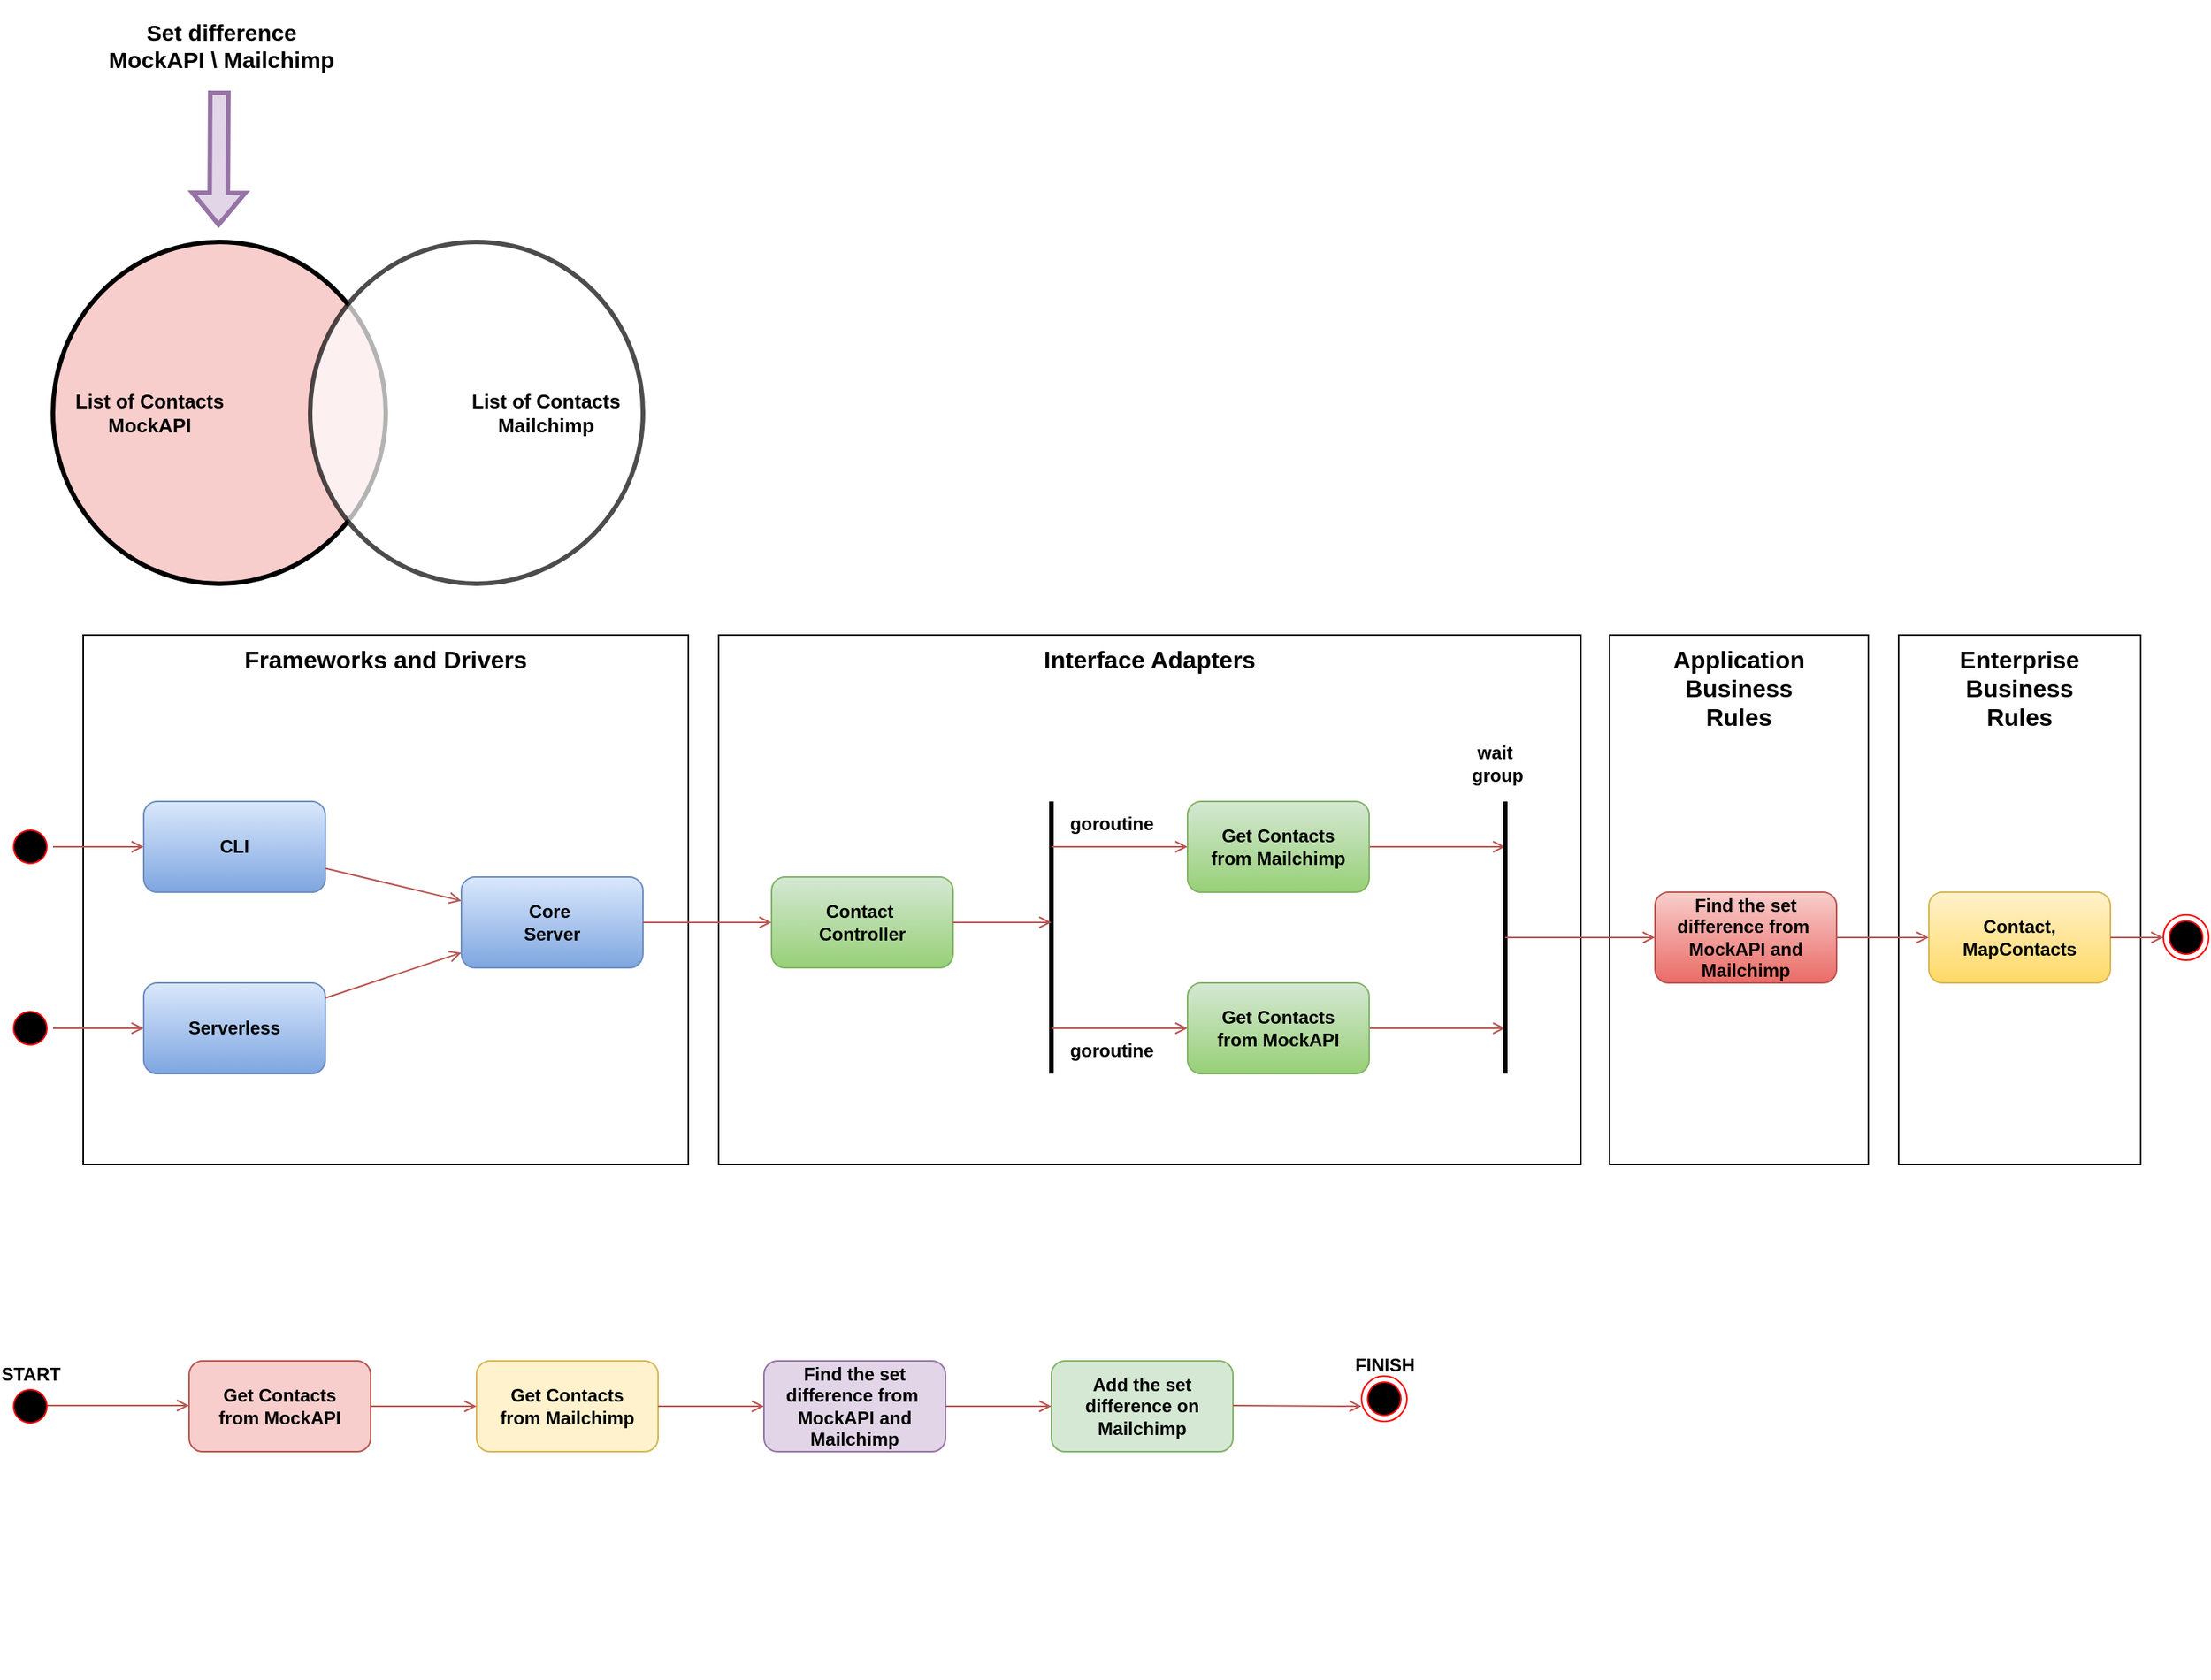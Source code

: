 <mxfile version="21.6.1" type="device">
  <diagram name="Página-1" id="75y7JqGA6lLIY_qj9HV_">
    <mxGraphModel dx="1905" dy="1258" grid="1" gridSize="10" guides="1" tooltips="1" connect="1" arrows="1" fold="1" page="1" pageScale="1" pageWidth="1169" pageHeight="827" math="0" shadow="0">
      <root>
        <mxCell id="0" />
        <mxCell id="1" parent="0" />
        <mxCell id="DFswjdsC4aod-VYNR3f5-67" value="Frameworks and Drivers" style="rounded=0;whiteSpace=wrap;html=1;fillColor=none;fontSize=16;verticalAlign=top;fontStyle=1" vertex="1" parent="1">
          <mxGeometry x="130" y="470" width="400" height="350" as="geometry" />
        </mxCell>
        <mxCell id="DFswjdsC4aod-VYNR3f5-66" value="Interface Adapters" style="rounded=0;whiteSpace=wrap;html=1;fillColor=none;fontSize=16;verticalAlign=top;fontStyle=1" vertex="1" parent="1">
          <mxGeometry x="550" y="470" width="570" height="350" as="geometry" />
        </mxCell>
        <mxCell id="DFswjdsC4aod-VYNR3f5-68" value="Application&lt;br&gt;Business&lt;br&gt;Rules" style="rounded=0;whiteSpace=wrap;html=1;fillColor=none;fontSize=16;verticalAlign=top;fontStyle=1" vertex="1" parent="1">
          <mxGeometry x="1139" y="470" width="171" height="350" as="geometry" />
        </mxCell>
        <mxCell id="DFswjdsC4aod-VYNR3f5-69" value="Enterprise&lt;br&gt;Business&lt;br&gt;Rules" style="rounded=0;whiteSpace=wrap;html=1;fillColor=none;fontSize=16;verticalAlign=top;fontStyle=1" vertex="1" parent="1">
          <mxGeometry x="1330" y="470" width="160" height="350" as="geometry" />
        </mxCell>
        <mxCell id="DFswjdsC4aod-VYNR3f5-1" value="List of Contacts&lt;br style=&quot;font-size: 13px;&quot;&gt;MockAPI" style="ellipse;whiteSpace=wrap;html=1;fillColor=#f8cecc;strokeColor=#000000;verticalAlign=middle;strokeWidth=3;fontSize=13;fontStyle=1;spacingTop=0;spacingBottom=0;spacingLeft=-92;" vertex="1" parent="1">
          <mxGeometry x="110" y="210" width="220" height="226" as="geometry" />
        </mxCell>
        <mxCell id="DFswjdsC4aod-VYNR3f5-2" value="List of Contacts&lt;br style=&quot;font-size: 13px;&quot;&gt;Mailchimp" style="ellipse;whiteSpace=wrap;html=1;horizontal=1;verticalAlign=middle;strokeWidth=3;opacity=70;fontSize=13;fontStyle=1;spacingTop=0;spacingBottom=0;spacingRight=-92;" vertex="1" parent="1">
          <mxGeometry x="280" y="210" width="220" height="226" as="geometry" />
        </mxCell>
        <mxCell id="DFswjdsC4aod-VYNR3f5-3" value="" style="shape=flexArrow;endArrow=classic;html=1;rounded=0;fillColor=#e1d5e7;strokeColor=#9673a6;strokeWidth=3;" edge="1" parent="1">
          <mxGeometry width="50" height="50" relative="1" as="geometry">
            <mxPoint x="220" y="110" as="sourcePoint" />
            <mxPoint x="219.5" y="200" as="targetPoint" />
          </mxGeometry>
        </mxCell>
        <mxCell id="DFswjdsC4aod-VYNR3f5-5" value="Set difference&lt;br&gt;MockAPI \ Mailchimp" style="text;html=1;strokeColor=none;fillColor=none;align=center;verticalAlign=middle;whiteSpace=wrap;rounded=0;fontSize=15;fontStyle=1" vertex="1" parent="1">
          <mxGeometry x="130" y="50" width="182.5" height="60" as="geometry" />
        </mxCell>
        <mxCell id="DFswjdsC4aod-VYNR3f5-10" style="edgeStyle=orthogonalEdgeStyle;rounded=0;orthogonalLoop=1;jettySize=auto;html=1;endArrow=open;endFill=0;fillColor=#f8cecc;strokeColor=#b85450;" edge="1" parent="1" source="DFswjdsC4aod-VYNR3f5-7">
          <mxGeometry relative="1" as="geometry">
            <mxPoint x="1070" y="610" as="targetPoint" />
          </mxGeometry>
        </mxCell>
        <mxCell id="DFswjdsC4aod-VYNR3f5-7" value="Get Contacts &lt;br&gt;from Mailchimp" style="rounded=1;whiteSpace=wrap;html=1;fillColor=#d5e8d4;strokeColor=#82b366;fontStyle=1;gradientColor=#97d077;" vertex="1" parent="1">
          <mxGeometry x="860" y="580" width="120" height="60" as="geometry" />
        </mxCell>
        <mxCell id="DFswjdsC4aod-VYNR3f5-11" style="edgeStyle=orthogonalEdgeStyle;rounded=0;orthogonalLoop=1;jettySize=auto;html=1;endArrow=open;endFill=0;fillColor=#f8cecc;strokeColor=#b85450;" edge="1" parent="1" source="DFswjdsC4aod-VYNR3f5-8">
          <mxGeometry relative="1" as="geometry">
            <mxPoint x="1070" y="730" as="targetPoint" />
          </mxGeometry>
        </mxCell>
        <mxCell id="DFswjdsC4aod-VYNR3f5-8" value="Get Contacts &lt;br&gt;from MockAPI" style="rounded=1;whiteSpace=wrap;html=1;fillColor=#d5e8d4;strokeColor=#82b366;fontStyle=1;gradientColor=#97d077;" vertex="1" parent="1">
          <mxGeometry x="860" y="700" width="120" height="60" as="geometry" />
        </mxCell>
        <mxCell id="DFswjdsC4aod-VYNR3f5-9" value="" style="endArrow=none;html=1;rounded=0;strokeWidth=3;" edge="1" parent="1">
          <mxGeometry width="50" height="50" relative="1" as="geometry">
            <mxPoint x="1070" y="760" as="sourcePoint" />
            <mxPoint x="1070" y="580" as="targetPoint" />
          </mxGeometry>
        </mxCell>
        <mxCell id="DFswjdsC4aod-VYNR3f5-15" style="edgeStyle=orthogonalEdgeStyle;rounded=0;orthogonalLoop=1;jettySize=auto;html=1;endArrow=open;endFill=0;fillColor=#f8cecc;strokeColor=#b85450;" edge="1" parent="1" source="DFswjdsC4aod-VYNR3f5-12" target="DFswjdsC4aod-VYNR3f5-14">
          <mxGeometry relative="1" as="geometry" />
        </mxCell>
        <mxCell id="DFswjdsC4aod-VYNR3f5-13" value="" style="endArrow=open;html=1;rounded=0;entryX=0;entryY=0.5;entryDx=0;entryDy=0;endFill=0;fillColor=#f8cecc;strokeColor=#b85450;" edge="1" parent="1" target="DFswjdsC4aod-VYNR3f5-12">
          <mxGeometry width="50" height="50" relative="1" as="geometry">
            <mxPoint x="1070" y="670" as="sourcePoint" />
            <mxPoint x="1190" y="380" as="targetPoint" />
          </mxGeometry>
        </mxCell>
        <mxCell id="DFswjdsC4aod-VYNR3f5-14" value="Contact,&lt;br&gt;MapContacts" style="rounded=1;whiteSpace=wrap;html=1;fillColor=#fff2cc;strokeColor=#d6b656;fontStyle=1;gradientColor=#ffd966;" vertex="1" parent="1">
          <mxGeometry x="1350" y="640" width="120" height="60" as="geometry" />
        </mxCell>
        <mxCell id="DFswjdsC4aod-VYNR3f5-12" value="Find the set difference from&amp;nbsp;&lt;br&gt;MockAPI and Mailchimp" style="rounded=1;whiteSpace=wrap;html=1;fillColor=#f8cecc;strokeColor=#b85450;fontStyle=1;gradientColor=#ea6b66;" vertex="1" parent="1">
          <mxGeometry x="1169" y="640" width="120" height="60" as="geometry" />
        </mxCell>
        <mxCell id="DFswjdsC4aod-VYNR3f5-17" value="" style="endArrow=none;html=1;rounded=0;strokeWidth=3;" edge="1" parent="1">
          <mxGeometry width="50" height="50" relative="1" as="geometry">
            <mxPoint x="770" y="760" as="sourcePoint" />
            <mxPoint x="770" y="580" as="targetPoint" />
          </mxGeometry>
        </mxCell>
        <mxCell id="DFswjdsC4aod-VYNR3f5-18" value="" style="endArrow=open;html=1;rounded=0;entryX=0;entryY=0.5;entryDx=0;entryDy=0;endFill=0;fillColor=#f8cecc;strokeColor=#b85450;" edge="1" parent="1" target="DFswjdsC4aod-VYNR3f5-7">
          <mxGeometry width="50" height="50" relative="1" as="geometry">
            <mxPoint x="770" y="610" as="sourcePoint" />
            <mxPoint x="1060" y="490" as="targetPoint" />
          </mxGeometry>
        </mxCell>
        <mxCell id="DFswjdsC4aod-VYNR3f5-19" value="" style="endArrow=open;html=1;rounded=0;endFill=0;fillColor=#f8cecc;strokeColor=#b85450;" edge="1" parent="1" target="DFswjdsC4aod-VYNR3f5-8">
          <mxGeometry width="50" height="50" relative="1" as="geometry">
            <mxPoint x="770" y="730" as="sourcePoint" />
            <mxPoint x="720" y="729.5" as="targetPoint" />
          </mxGeometry>
        </mxCell>
        <mxCell id="DFswjdsC4aod-VYNR3f5-20" value="" style="endArrow=open;html=1;rounded=0;endFill=0;fillColor=#f8cecc;strokeColor=#b85450;" edge="1" parent="1" target="DFswjdsC4aod-VYNR3f5-49">
          <mxGeometry width="50" height="50" relative="1" as="geometry">
            <mxPoint x="110" y="610" as="sourcePoint" />
            <mxPoint x="170" y="610" as="targetPoint" />
          </mxGeometry>
        </mxCell>
        <mxCell id="DFswjdsC4aod-VYNR3f5-22" value="" style="ellipse;html=1;shape=startState;fillColor=#000000;strokeColor=#ff0000;" vertex="1" parent="1">
          <mxGeometry x="80" y="595" width="30" height="30" as="geometry" />
        </mxCell>
        <mxCell id="DFswjdsC4aod-VYNR3f5-24" value="" style="endArrow=open;html=1;rounded=0;endFill=0;fillColor=#f8cecc;strokeColor=#b85450;" edge="1" parent="1" source="DFswjdsC4aod-VYNR3f5-14" target="DFswjdsC4aod-VYNR3f5-25">
          <mxGeometry width="50" height="50" relative="1" as="geometry">
            <mxPoint x="1450" y="670" as="sourcePoint" />
            <mxPoint x="1520" y="670" as="targetPoint" />
          </mxGeometry>
        </mxCell>
        <mxCell id="DFswjdsC4aod-VYNR3f5-25" value="" style="ellipse;html=1;shape=endState;fillColor=#000000;strokeColor=#ff0000;" vertex="1" parent="1">
          <mxGeometry x="1505" y="655" width="30" height="30" as="geometry" />
        </mxCell>
        <mxCell id="DFswjdsC4aod-VYNR3f5-26" value="goroutine" style="text;html=1;strokeColor=none;fillColor=none;align=center;verticalAlign=middle;whiteSpace=wrap;rounded=0;fontStyle=1" vertex="1" parent="1">
          <mxGeometry x="780" y="580" width="60" height="30" as="geometry" />
        </mxCell>
        <mxCell id="DFswjdsC4aod-VYNR3f5-27" value="goroutine" style="text;html=1;strokeColor=none;fillColor=none;align=center;verticalAlign=middle;whiteSpace=wrap;rounded=0;fontStyle=1" vertex="1" parent="1">
          <mxGeometry x="780" y="730" width="60" height="30" as="geometry" />
        </mxCell>
        <mxCell id="DFswjdsC4aod-VYNR3f5-28" value="wait&amp;nbsp; group" style="text;html=1;strokeColor=none;fillColor=none;align=center;verticalAlign=middle;whiteSpace=wrap;rounded=0;fontStyle=1" vertex="1" parent="1">
          <mxGeometry x="1035" y="540" width="60" height="30" as="geometry" />
        </mxCell>
        <mxCell id="DFswjdsC4aod-VYNR3f5-49" value="CLI" style="rounded=1;whiteSpace=wrap;html=1;fillColor=#dae8fc;strokeColor=#6c8ebf;fontStyle=1;gradientColor=#7ea6e0;" vertex="1" parent="1">
          <mxGeometry x="170" y="580" width="120" height="60" as="geometry" />
        </mxCell>
        <mxCell id="DFswjdsC4aod-VYNR3f5-54" value="" style="endArrow=open;html=1;rounded=0;endFill=0;fillColor=#f8cecc;strokeColor=#b85450;" edge="1" parent="1" source="DFswjdsC4aod-VYNR3f5-49" target="DFswjdsC4aod-VYNR3f5-60">
          <mxGeometry width="50" height="50" relative="1" as="geometry">
            <mxPoint x="120" y="620" as="sourcePoint" />
            <mxPoint x="430" y="660" as="targetPoint" />
          </mxGeometry>
        </mxCell>
        <mxCell id="DFswjdsC4aod-VYNR3f5-55" value="" style="endArrow=open;html=1;rounded=0;endFill=0;fillColor=#f8cecc;strokeColor=#b85450;" edge="1" parent="1" target="DFswjdsC4aod-VYNR3f5-57">
          <mxGeometry width="50" height="50" relative="1" as="geometry">
            <mxPoint x="110" y="730" as="sourcePoint" />
            <mxPoint x="170" y="730" as="targetPoint" />
          </mxGeometry>
        </mxCell>
        <mxCell id="DFswjdsC4aod-VYNR3f5-56" value="" style="ellipse;html=1;shape=startState;fillColor=#000000;strokeColor=#ff0000;" vertex="1" parent="1">
          <mxGeometry x="80" y="715" width="30" height="30" as="geometry" />
        </mxCell>
        <mxCell id="DFswjdsC4aod-VYNR3f5-57" value="Serverless" style="rounded=1;whiteSpace=wrap;html=1;fillColor=#dae8fc;strokeColor=#6c8ebf;fontStyle=1;gradientColor=#7ea6e0;" vertex="1" parent="1">
          <mxGeometry x="170" y="700" width="120" height="60" as="geometry" />
        </mxCell>
        <mxCell id="DFswjdsC4aod-VYNR3f5-58" value="" style="endArrow=open;html=1;rounded=0;endFill=0;fillColor=#f8cecc;strokeColor=#b85450;" edge="1" parent="1" source="DFswjdsC4aod-VYNR3f5-57" target="DFswjdsC4aod-VYNR3f5-60">
          <mxGeometry width="50" height="50" relative="1" as="geometry">
            <mxPoint x="120" y="740" as="sourcePoint" />
            <mxPoint x="432.04" y="669" as="targetPoint" />
          </mxGeometry>
        </mxCell>
        <mxCell id="DFswjdsC4aod-VYNR3f5-59" value="" style="group" vertex="1" connectable="0" parent="1">
          <mxGeometry x="80" y="950" width="925" height="210" as="geometry" />
        </mxCell>
        <mxCell id="DFswjdsC4aod-VYNR3f5-30" value="Get Contacts &lt;br&gt;from Mailchimp" style="rounded=1;whiteSpace=wrap;html=1;fillColor=#fff2cc;strokeColor=#d6b656;fontStyle=1" vertex="1" parent="DFswjdsC4aod-VYNR3f5-59">
          <mxGeometry x="310" width="120" height="60" as="geometry" />
        </mxCell>
        <mxCell id="DFswjdsC4aod-VYNR3f5-32" value="Get Contacts &lt;br&gt;from MockAPI" style="rounded=1;whiteSpace=wrap;html=1;fillColor=#f8cecc;strokeColor=#b85450;fontStyle=1" vertex="1" parent="DFswjdsC4aod-VYNR3f5-59">
          <mxGeometry x="120" width="120" height="60" as="geometry" />
        </mxCell>
        <mxCell id="DFswjdsC4aod-VYNR3f5-35" value="" style="endArrow=open;html=1;rounded=0;entryX=0;entryY=0.5;entryDx=0;entryDy=0;endFill=0;fillColor=#f8cecc;strokeColor=#b85450;" edge="1" parent="DFswjdsC4aod-VYNR3f5-59" target="DFswjdsC4aod-VYNR3f5-37">
          <mxGeometry width="50" height="50" relative="1" as="geometry">
            <mxPoint x="430" y="30" as="sourcePoint" />
            <mxPoint x="580" y="-260" as="targetPoint" />
          </mxGeometry>
        </mxCell>
        <mxCell id="DFswjdsC4aod-VYNR3f5-36" value="Add the set difference on Mailchimp" style="rounded=1;whiteSpace=wrap;html=1;fillColor=#d5e8d4;strokeColor=#82b366;fontStyle=1" vertex="1" parent="DFswjdsC4aod-VYNR3f5-59">
          <mxGeometry x="690" width="120" height="60" as="geometry" />
        </mxCell>
        <mxCell id="DFswjdsC4aod-VYNR3f5-37" value="Find the set difference from&amp;nbsp;&lt;br&gt;MockAPI and Mailchimp" style="rounded=1;whiteSpace=wrap;html=1;fillColor=#e1d5e7;strokeColor=#9673a6;fontStyle=1" vertex="1" parent="DFswjdsC4aod-VYNR3f5-59">
          <mxGeometry x="500" width="120" height="60" as="geometry" />
        </mxCell>
        <mxCell id="DFswjdsC4aod-VYNR3f5-34" style="edgeStyle=orthogonalEdgeStyle;rounded=0;orthogonalLoop=1;jettySize=auto;html=1;endArrow=open;endFill=0;fillColor=#f8cecc;strokeColor=#b85450;" edge="1" parent="DFswjdsC4aod-VYNR3f5-59" source="DFswjdsC4aod-VYNR3f5-37" target="DFswjdsC4aod-VYNR3f5-36">
          <mxGeometry relative="1" as="geometry" />
        </mxCell>
        <mxCell id="DFswjdsC4aod-VYNR3f5-39" value="" style="endArrow=open;html=1;rounded=0;entryX=0;entryY=0.5;entryDx=0;entryDy=0;endFill=0;fillColor=#f8cecc;strokeColor=#b85450;exitX=1;exitY=0.5;exitDx=0;exitDy=0;" edge="1" parent="DFswjdsC4aod-VYNR3f5-59" target="DFswjdsC4aod-VYNR3f5-30" source="DFswjdsC4aod-VYNR3f5-32">
          <mxGeometry width="50" height="50" relative="1" as="geometry">
            <mxPoint x="30" y="-30" as="sourcePoint" />
            <mxPoint x="470" y="-150" as="targetPoint" />
          </mxGeometry>
        </mxCell>
        <mxCell id="DFswjdsC4aod-VYNR3f5-40" value="" style="endArrow=open;html=1;rounded=0;entryX=0;entryY=0.5;entryDx=0;entryDy=0;endFill=0;fillColor=#f8cecc;strokeColor=#b85450;" edge="1" parent="DFswjdsC4aod-VYNR3f5-59">
          <mxGeometry width="50" height="50" relative="1" as="geometry">
            <mxPoint x="20" y="29.5" as="sourcePoint" />
            <mxPoint x="120" y="29.5" as="targetPoint" />
          </mxGeometry>
        </mxCell>
        <mxCell id="DFswjdsC4aod-VYNR3f5-42" value="START" style="ellipse;html=1;shape=startState;fillColor=#000000;strokeColor=#ff0000;verticalAlign=top;fontStyle=1;spacingBottom=0;spacingTop=-24;" vertex="1" parent="DFswjdsC4aod-VYNR3f5-59">
          <mxGeometry y="15" width="30" height="30" as="geometry" />
        </mxCell>
        <mxCell id="DFswjdsC4aod-VYNR3f5-43" value="" style="endArrow=open;html=1;rounded=0;endFill=0;fillColor=#f8cecc;strokeColor=#b85450;" edge="1" parent="DFswjdsC4aod-VYNR3f5-59">
          <mxGeometry width="50" height="50" relative="1" as="geometry">
            <mxPoint x="810" y="29.5" as="sourcePoint" />
            <mxPoint x="895" y="30" as="targetPoint" />
          </mxGeometry>
        </mxCell>
        <mxCell id="DFswjdsC4aod-VYNR3f5-48" value="FINISH" style="ellipse;html=1;shape=endState;fillColor=#000000;strokeColor=#ff0000;fontStyle=1;verticalAlign=top;spacingTop=-25;" vertex="1" parent="DFswjdsC4aod-VYNR3f5-59">
          <mxGeometry x="895" y="10" width="30" height="30" as="geometry" />
        </mxCell>
        <mxCell id="DFswjdsC4aod-VYNR3f5-60" value="Core&amp;nbsp;&lt;br&gt;Server" style="rounded=1;whiteSpace=wrap;html=1;fillColor=#dae8fc;strokeColor=#6c8ebf;fontStyle=1;gradientColor=#7ea6e0;" vertex="1" parent="1">
          <mxGeometry x="380" y="630" width="120" height="60" as="geometry" />
        </mxCell>
        <mxCell id="DFswjdsC4aod-VYNR3f5-61" value="Contact&amp;nbsp;&lt;br&gt;Controller" style="rounded=1;whiteSpace=wrap;html=1;fillColor=#d5e8d4;strokeColor=#82b366;fontStyle=1;gradientColor=#97d077;" vertex="1" parent="1">
          <mxGeometry x="585" y="630" width="120" height="60" as="geometry" />
        </mxCell>
        <mxCell id="DFswjdsC4aod-VYNR3f5-62" value="" style="endArrow=open;html=1;rounded=0;endFill=0;fillColor=#f8cecc;strokeColor=#b85450;" edge="1" parent="1" source="DFswjdsC4aod-VYNR3f5-60" target="DFswjdsC4aod-VYNR3f5-61">
          <mxGeometry width="50" height="50" relative="1" as="geometry">
            <mxPoint x="70" y="620" as="sourcePoint" />
            <mxPoint x="130" y="620" as="targetPoint" />
          </mxGeometry>
        </mxCell>
        <mxCell id="DFswjdsC4aod-VYNR3f5-63" value="" style="endArrow=open;html=1;rounded=0;endFill=0;fillColor=#f8cecc;strokeColor=#b85450;" edge="1" parent="1" source="DFswjdsC4aod-VYNR3f5-61">
          <mxGeometry width="50" height="50" relative="1" as="geometry">
            <mxPoint x="510" y="670" as="sourcePoint" />
            <mxPoint x="770" y="660" as="targetPoint" />
          </mxGeometry>
        </mxCell>
      </root>
    </mxGraphModel>
  </diagram>
</mxfile>
